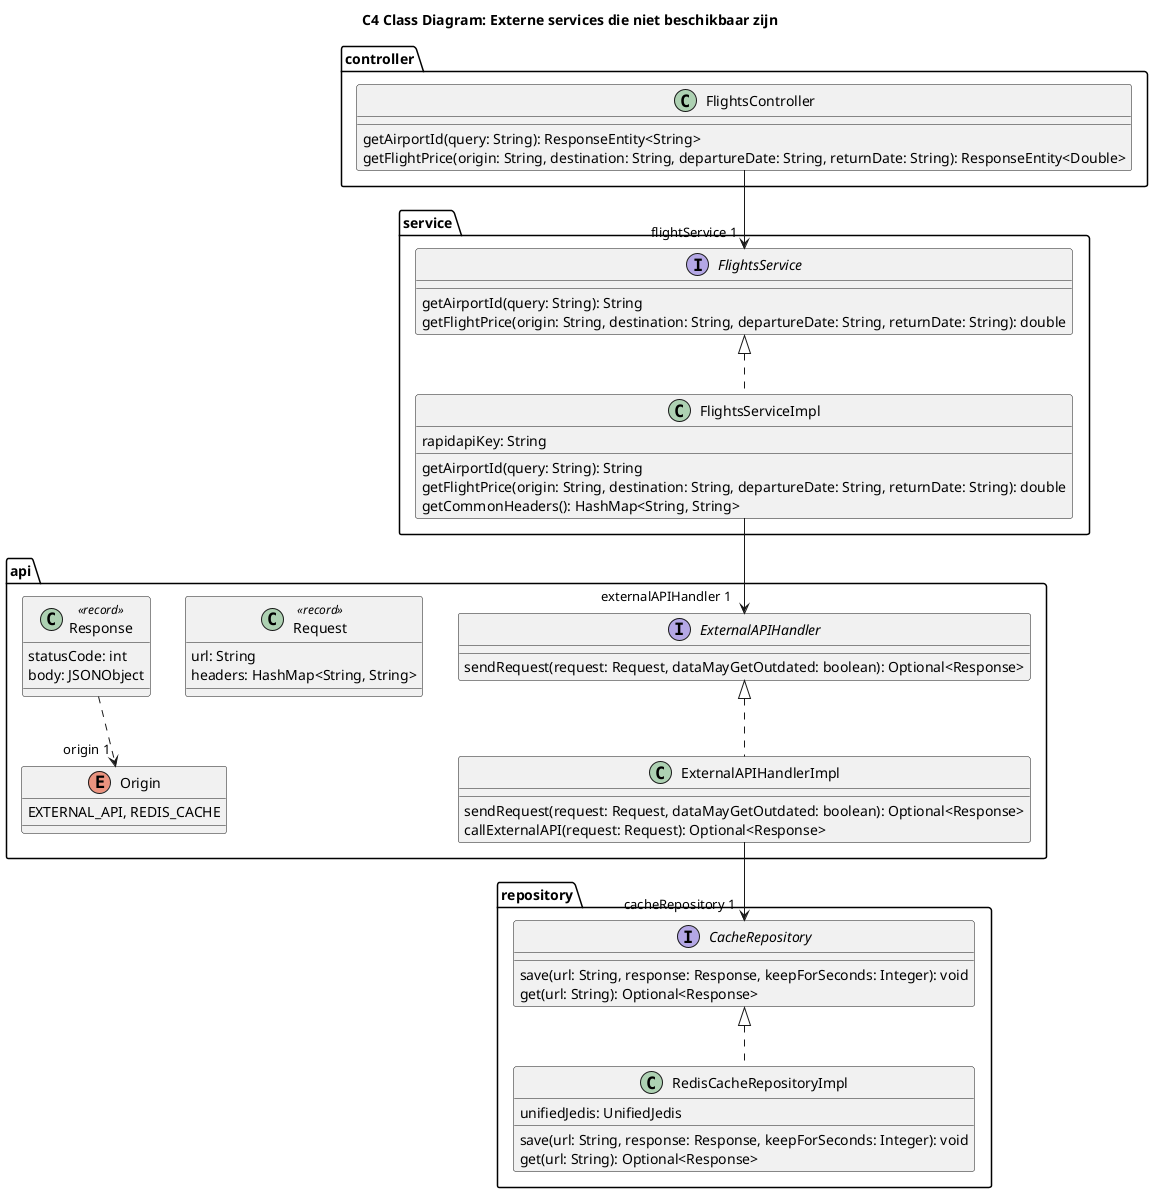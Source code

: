 @startuml
title C4 Class Diagram: Externe services die niet beschikbaar zijn

'hide circle
'skinparam linetype ortho

top to bottom direction

package "controller" {
    class FlightsController {
        getAirportId(query: String): ResponseEntity<String>
        getFlightPrice(origin: String, destination: String, departureDate: String, returnDate: String): ResponseEntity<Double>
    }
}

package "service" {
    interface FlightsService {
        getAirportId(query: String): String
        getFlightPrice(origin: String, destination: String, departureDate: String, returnDate: String): double
    }

    class FlightsServiceImpl {
        rapidapiKey: String
        getAirportId(query: String): String
        getFlightPrice(origin: String, destination: String, departureDate: String, returnDate: String): double
        getCommonHeaders(): HashMap<String, String>
    }
}

package "api" {
    interface ExternalAPIHandler {
        sendRequest(request: Request, dataMayGetOutdated: boolean): Optional<Response>
    }

    class ExternalAPIHandlerImpl {
        sendRequest(request: Request, dataMayGetOutdated: boolean): Optional<Response>
        callExternalAPI(request: Request): Optional<Response>
    }

    class Request <<record>> {
        url: String
        headers: HashMap<String, String>
    }

    class Response <<record>> {
        statusCode: int
        body: JSONObject
    }

    enum Origin {
        EXTERNAL_API, REDIS_CACHE
    }
}

package "repository" {
    interface CacheRepository {
        save(url: String, response: Response, keepForSeconds: Integer): void
        get(url: String): Optional<Response>
    }

    class RedisCacheRepositoryImpl {
        unifiedJedis: UnifiedJedis
        save(url: String, response: Response, keepForSeconds: Integer): void
        get(url: String): Optional<Response>
    }
}

' package "exception" {
'     class GlobalExceptionHandler {
'         handleNotImplementedException(e: NotImplementedException): ResponseEntity<String>
'         handleNotFoundException(e: NotFoundException): ResponseEntity<String>
'         handleRequestFailedException(e: RequestFailedException): ResponseEntity<String>
'     }

'     class NotFoundException {
'     }

'     class NotImplementedException {
'     }

'     class RequestFailedException {
'     }
' }

FlightsController --> "flightService 1" FlightsService
FlightsServiceImpl .u.|> FlightsService
FlightsServiceImpl --> "externalAPIHandler 1" ExternalAPIHandler
ExternalAPIHandlerImpl .u.|> ExternalAPIHandler
ExternalAPIHandlerImpl --> "cacheRepository 1" CacheRepository
RedisCacheRepositoryImpl .u.|> CacheRepository
Response ..> "origin 1" Origin

@enduml
